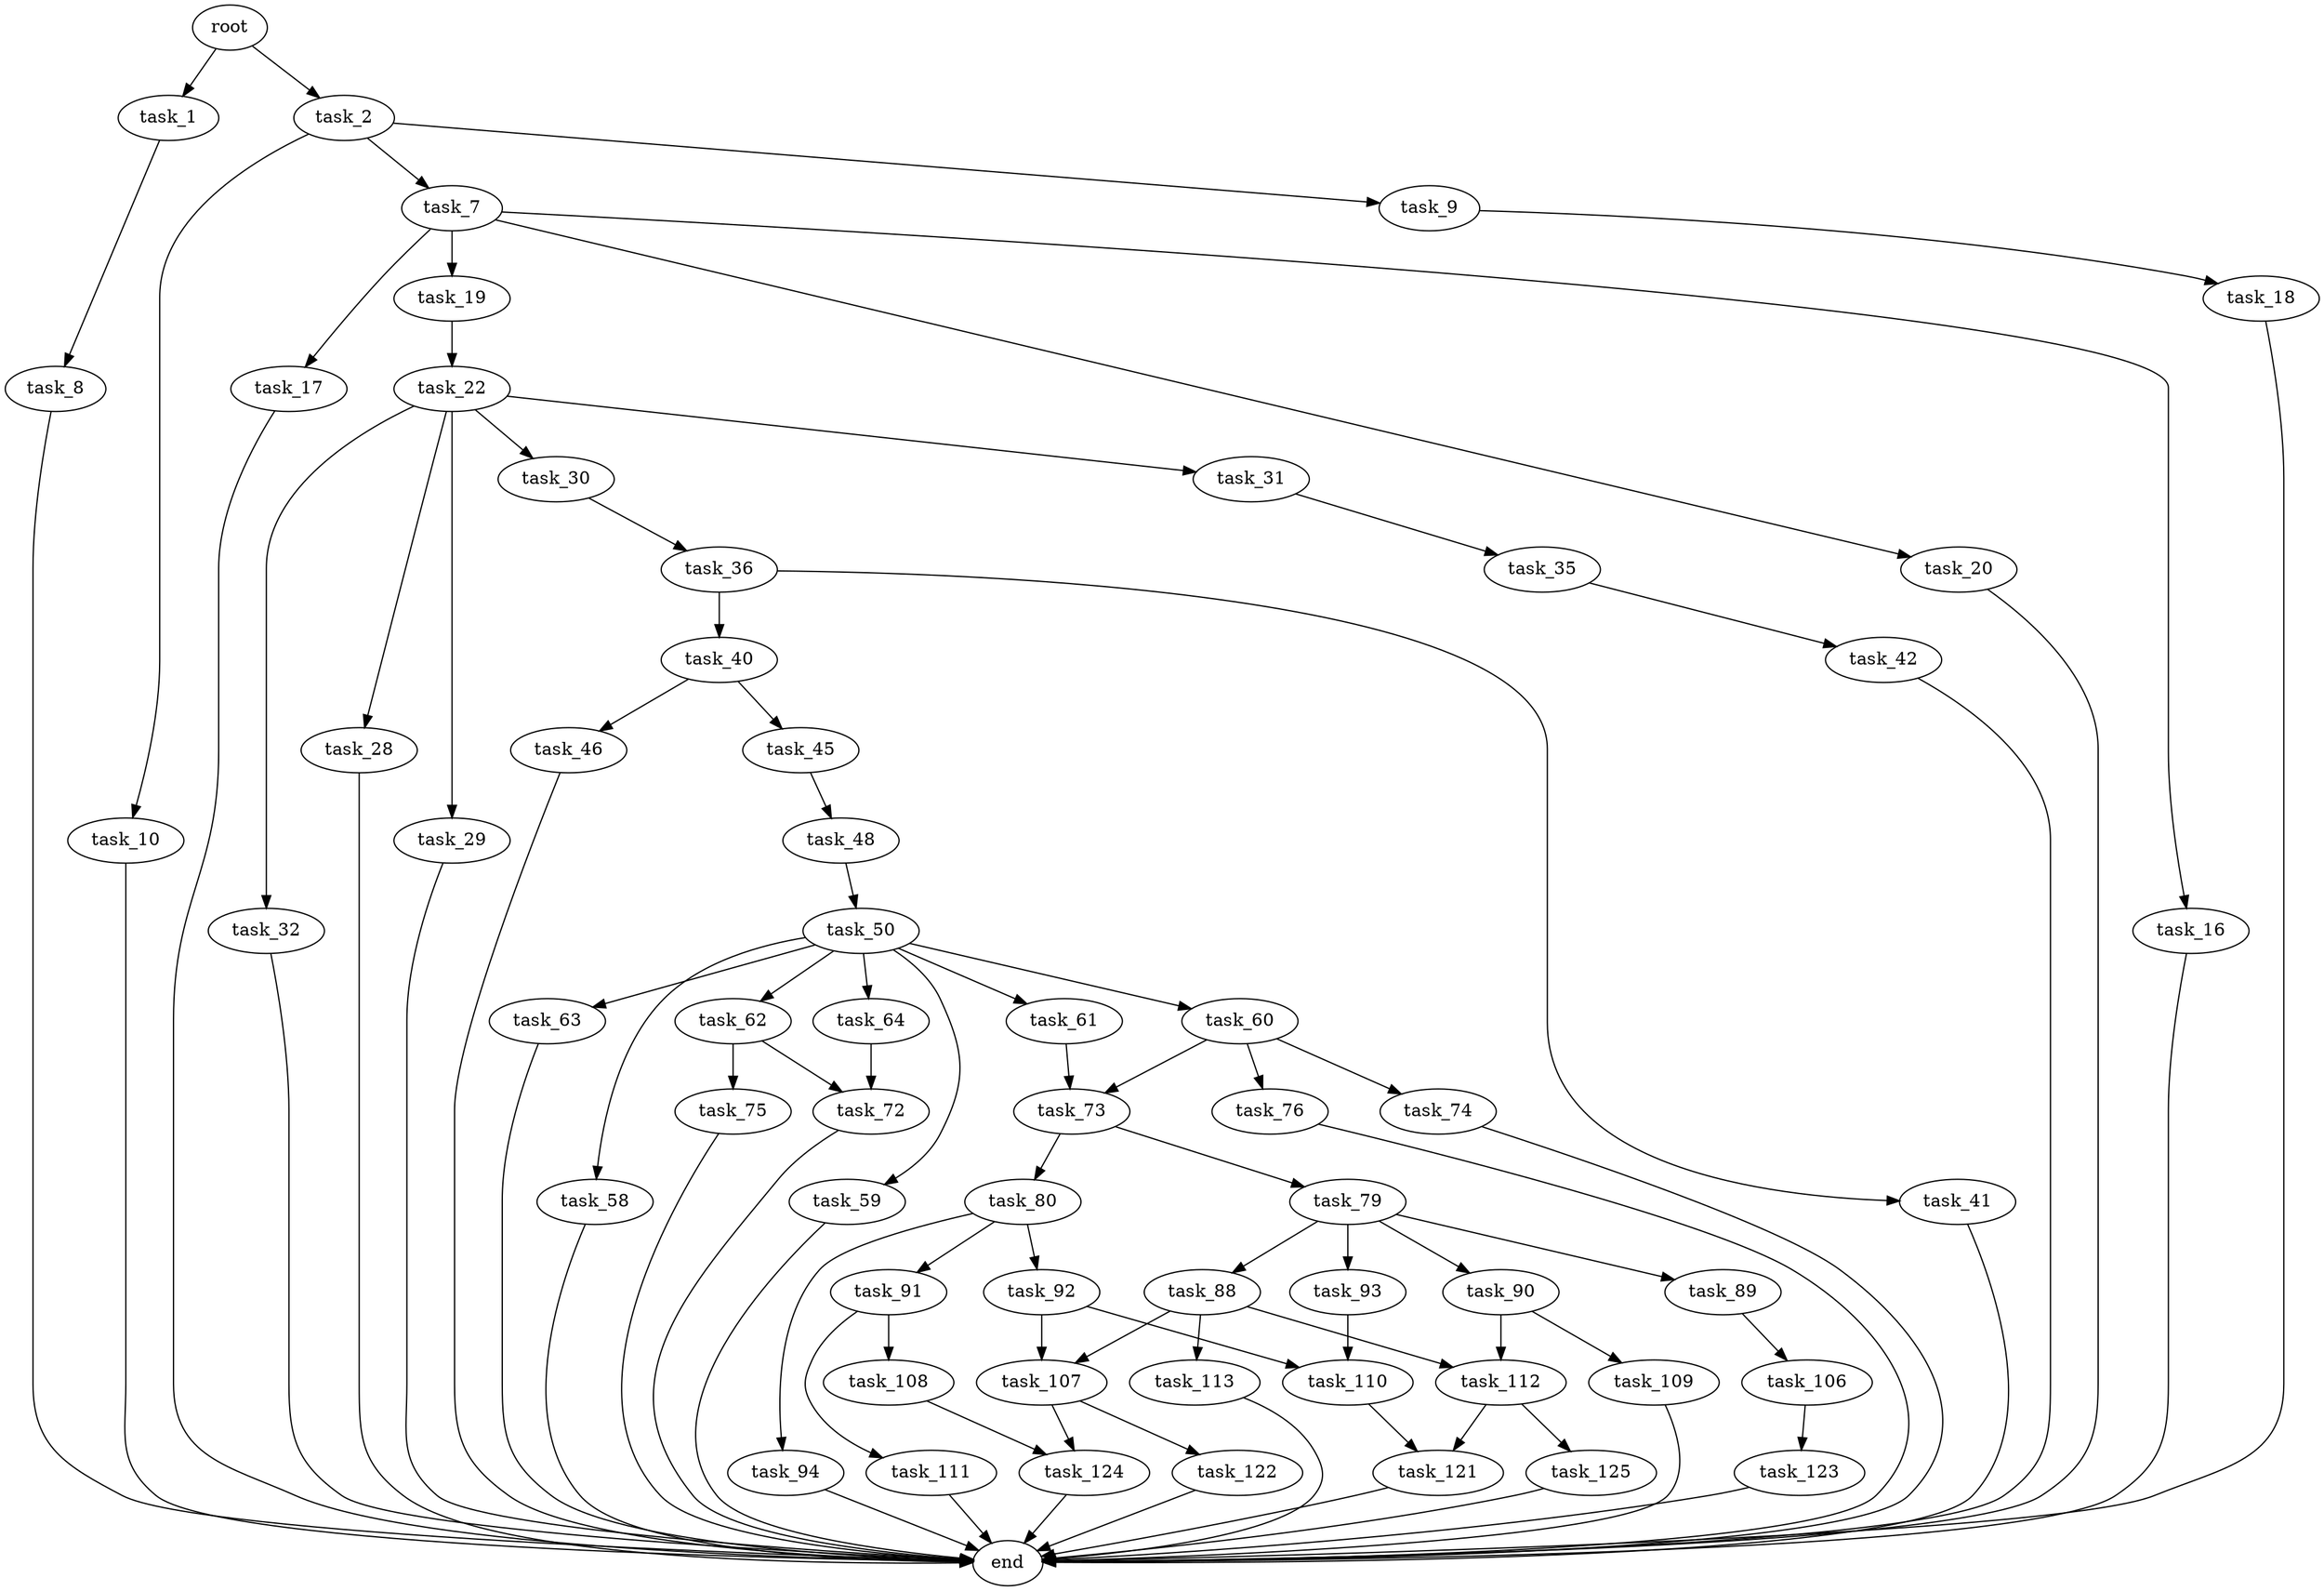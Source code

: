 digraph G {
  root [size="0.000000"];
  task_1 [size="94021333897.000000"];
  task_2 [size="178389306472.000000"];
  task_8 [size="8407173244.000000"];
  task_7 [size="1073741824000.000000"];
  task_9 [size="14899825980.000000"];
  task_10 [size="195989963185.000000"];
  task_16 [size="33360465606.000000"];
  task_17 [size="586938995241.000000"];
  task_19 [size="2687953836.000000"];
  task_20 [size="782757789696.000000"];
  end [size="0.000000"];
  task_18 [size="37604041416.000000"];
  task_22 [size="181430616746.000000"];
  task_28 [size="68719476736.000000"];
  task_29 [size="5526649297.000000"];
  task_30 [size="8589934592.000000"];
  task_31 [size="8589934592.000000"];
  task_32 [size="145206989028.000000"];
  task_36 [size="134217728000.000000"];
  task_35 [size="164057553516.000000"];
  task_42 [size="122487813552.000000"];
  task_40 [size="231928233984.000000"];
  task_41 [size="31197224102.000000"];
  task_45 [size="28991029248.000000"];
  task_46 [size="7224385882.000000"];
  task_48 [size="32897803333.000000"];
  task_50 [size="224700672728.000000"];
  task_58 [size="2777101622.000000"];
  task_59 [size="79302736499.000000"];
  task_60 [size="1105621869.000000"];
  task_61 [size="68719476736.000000"];
  task_62 [size="149928416508.000000"];
  task_63 [size="549755813888.000000"];
  task_64 [size="169806772908.000000"];
  task_73 [size="3611886433.000000"];
  task_74 [size="92263720564.000000"];
  task_76 [size="6637049595.000000"];
  task_72 [size="1073741824000.000000"];
  task_75 [size="28991029248.000000"];
  task_79 [size="368293445632.000000"];
  task_80 [size="44442625112.000000"];
  task_88 [size="68719476736.000000"];
  task_89 [size="134217728000.000000"];
  task_90 [size="231928233984.000000"];
  task_93 [size="40476532234.000000"];
  task_91 [size="5031364419.000000"];
  task_92 [size="11539963151.000000"];
  task_94 [size="3087058927.000000"];
  task_107 [size="133706067288.000000"];
  task_112 [size="4556781431.000000"];
  task_113 [size="811538493.000000"];
  task_106 [size="156673653944.000000"];
  task_109 [size="4474390176.000000"];
  task_108 [size="96913082120.000000"];
  task_111 [size="1073741824000.000000"];
  task_110 [size="336734879188.000000"];
  task_123 [size="68719476736.000000"];
  task_122 [size="188593152240.000000"];
  task_124 [size="42601375668.000000"];
  task_121 [size="40851428914.000000"];
  task_125 [size="368293445632.000000"];

  root -> task_1 [size="1.000000"];
  root -> task_2 [size="1.000000"];
  task_1 -> task_8 [size="75497472.000000"];
  task_2 -> task_7 [size="536870912.000000"];
  task_2 -> task_9 [size="536870912.000000"];
  task_2 -> task_10 [size="536870912.000000"];
  task_8 -> end [size="1.000000"];
  task_7 -> task_16 [size="838860800.000000"];
  task_7 -> task_17 [size="838860800.000000"];
  task_7 -> task_19 [size="838860800.000000"];
  task_7 -> task_20 [size="838860800.000000"];
  task_9 -> task_18 [size="536870912.000000"];
  task_10 -> end [size="1.000000"];
  task_16 -> end [size="1.000000"];
  task_17 -> end [size="1.000000"];
  task_19 -> task_22 [size="134217728.000000"];
  task_20 -> end [size="1.000000"];
  task_18 -> end [size="1.000000"];
  task_22 -> task_28 [size="301989888.000000"];
  task_22 -> task_29 [size="301989888.000000"];
  task_22 -> task_30 [size="301989888.000000"];
  task_22 -> task_31 [size="301989888.000000"];
  task_22 -> task_32 [size="301989888.000000"];
  task_28 -> end [size="1.000000"];
  task_29 -> end [size="1.000000"];
  task_30 -> task_36 [size="33554432.000000"];
  task_31 -> task_35 [size="33554432.000000"];
  task_32 -> end [size="1.000000"];
  task_36 -> task_40 [size="209715200.000000"];
  task_36 -> task_41 [size="209715200.000000"];
  task_35 -> task_42 [size="134217728.000000"];
  task_42 -> end [size="1.000000"];
  task_40 -> task_45 [size="301989888.000000"];
  task_40 -> task_46 [size="301989888.000000"];
  task_41 -> end [size="1.000000"];
  task_45 -> task_48 [size="75497472.000000"];
  task_46 -> end [size="1.000000"];
  task_48 -> task_50 [size="679477248.000000"];
  task_50 -> task_58 [size="301989888.000000"];
  task_50 -> task_59 [size="301989888.000000"];
  task_50 -> task_60 [size="301989888.000000"];
  task_50 -> task_61 [size="301989888.000000"];
  task_50 -> task_62 [size="301989888.000000"];
  task_50 -> task_63 [size="301989888.000000"];
  task_50 -> task_64 [size="301989888.000000"];
  task_58 -> end [size="1.000000"];
  task_59 -> end [size="1.000000"];
  task_60 -> task_73 [size="33554432.000000"];
  task_60 -> task_74 [size="33554432.000000"];
  task_60 -> task_76 [size="33554432.000000"];
  task_61 -> task_73 [size="134217728.000000"];
  task_62 -> task_72 [size="134217728.000000"];
  task_62 -> task_75 [size="134217728.000000"];
  task_63 -> end [size="1.000000"];
  task_64 -> task_72 [size="134217728.000000"];
  task_73 -> task_79 [size="134217728.000000"];
  task_73 -> task_80 [size="134217728.000000"];
  task_74 -> end [size="1.000000"];
  task_76 -> end [size="1.000000"];
  task_72 -> end [size="1.000000"];
  task_75 -> end [size="1.000000"];
  task_79 -> task_88 [size="411041792.000000"];
  task_79 -> task_89 [size="411041792.000000"];
  task_79 -> task_90 [size="411041792.000000"];
  task_79 -> task_93 [size="411041792.000000"];
  task_80 -> task_91 [size="838860800.000000"];
  task_80 -> task_92 [size="838860800.000000"];
  task_80 -> task_94 [size="838860800.000000"];
  task_88 -> task_107 [size="134217728.000000"];
  task_88 -> task_112 [size="134217728.000000"];
  task_88 -> task_113 [size="134217728.000000"];
  task_89 -> task_106 [size="209715200.000000"];
  task_90 -> task_109 [size="301989888.000000"];
  task_90 -> task_112 [size="301989888.000000"];
  task_93 -> task_110 [size="679477248.000000"];
  task_91 -> task_108 [size="301989888.000000"];
  task_91 -> task_111 [size="301989888.000000"];
  task_92 -> task_107 [size="679477248.000000"];
  task_92 -> task_110 [size="679477248.000000"];
  task_94 -> end [size="1.000000"];
  task_107 -> task_122 [size="134217728.000000"];
  task_107 -> task_124 [size="134217728.000000"];
  task_112 -> task_121 [size="75497472.000000"];
  task_112 -> task_125 [size="75497472.000000"];
  task_113 -> end [size="1.000000"];
  task_106 -> task_123 [size="209715200.000000"];
  task_109 -> end [size="1.000000"];
  task_108 -> task_124 [size="75497472.000000"];
  task_111 -> end [size="1.000000"];
  task_110 -> task_121 [size="411041792.000000"];
  task_123 -> end [size="1.000000"];
  task_122 -> end [size="1.000000"];
  task_124 -> end [size="1.000000"];
  task_121 -> end [size="1.000000"];
  task_125 -> end [size="1.000000"];
}
